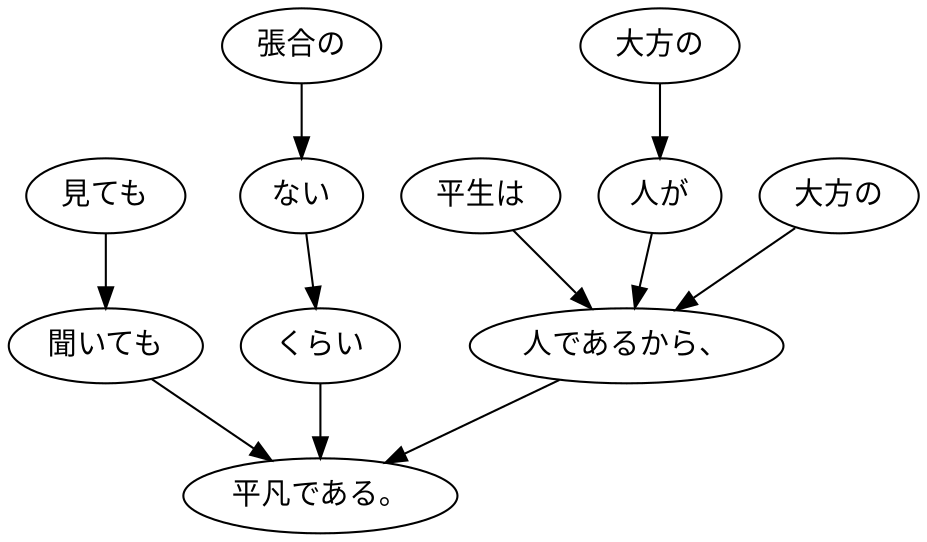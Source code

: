 digraph graph7156 {
	node0 [label="平生は"];
	node1 [label="大方の"];
	node2 [label="人が"];
	node3 [label="大方の"];
	node4 [label="人であるから、"];
	node5 [label="見ても"];
	node6 [label="聞いても"];
	node7 [label="張合の"];
	node8 [label="ない"];
	node9 [label="くらい"];
	node10 [label="平凡である。"];
	node0 -> node4;
	node1 -> node2;
	node2 -> node4;
	node3 -> node4;
	node4 -> node10;
	node5 -> node6;
	node6 -> node10;
	node7 -> node8;
	node8 -> node9;
	node9 -> node10;
}
